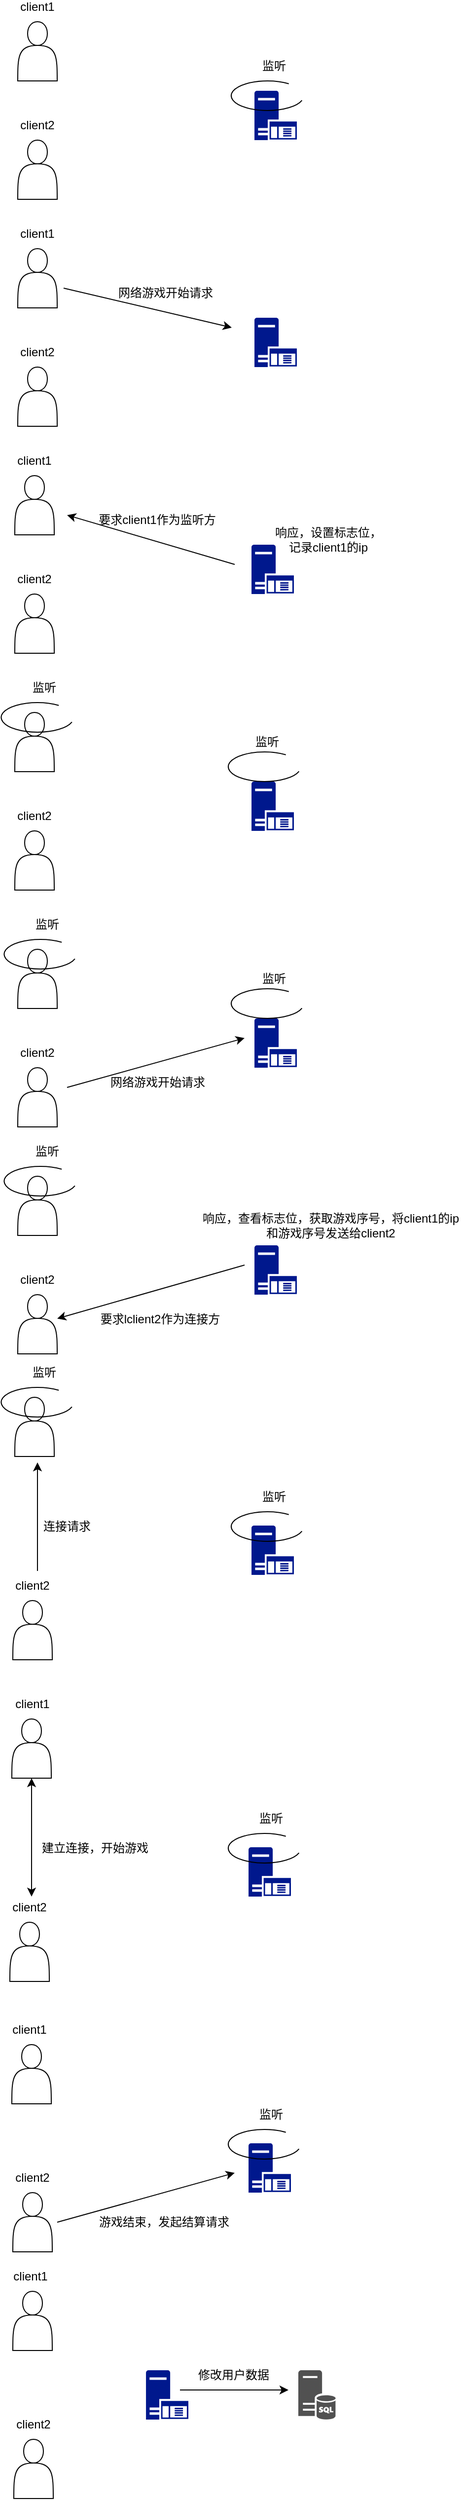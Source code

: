 <mxfile version="21.0.6" type="device"><diagram name="第 1 页" id="1jJIYST1PDgpe_u6DUjH"><mxGraphModel dx="894" dy="435" grid="1" gridSize="10" guides="1" tooltips="1" connect="1" arrows="1" fold="1" page="1" pageScale="1" pageWidth="827" pageHeight="1169" math="0" shadow="0"><root><mxCell id="0"/><mxCell id="1" parent="0"/><mxCell id="INaKilsSdPWoNhUfWWga-7" value="" style="sketch=0;aspect=fixed;pointerEvents=1;shadow=0;dashed=0;html=1;strokeColor=none;labelPosition=center;verticalLabelPosition=bottom;verticalAlign=top;align=center;fillColor=#00188D;shape=mxgraph.mscae.enterprise.application_server" vertex="1" parent="1"><mxGeometry x="470" y="460" width="43" height="50" as="geometry"/></mxCell><mxCell id="INaKilsSdPWoNhUfWWga-11" value="" style="shape=actor;whiteSpace=wrap;html=1;" vertex="1" parent="1"><mxGeometry x="230" y="390" width="40" height="60" as="geometry"/></mxCell><mxCell id="INaKilsSdPWoNhUfWWga-12" value="" style="shape=actor;whiteSpace=wrap;html=1;" vertex="1" parent="1"><mxGeometry x="230" y="510" width="40" height="60" as="geometry"/></mxCell><mxCell id="INaKilsSdPWoNhUfWWga-14" value="" style="verticalLabelPosition=bottom;verticalAlign=top;html=1;shape=mxgraph.basic.arc;startAngle=0.3;endAngle=0.1;" vertex="1" parent="1"><mxGeometry x="446.5" y="450" width="73.5" height="30" as="geometry"/></mxCell><mxCell id="INaKilsSdPWoNhUfWWga-18" value="监听" style="text;strokeColor=none;align=center;fillColor=none;html=1;verticalAlign=middle;whiteSpace=wrap;rounded=0;" vertex="1" parent="1"><mxGeometry x="470" y="430" width="40" height="10" as="geometry"/></mxCell><mxCell id="INaKilsSdPWoNhUfWWga-19" value="" style="sketch=0;aspect=fixed;pointerEvents=1;shadow=0;dashed=0;html=1;strokeColor=none;labelPosition=center;verticalLabelPosition=bottom;verticalAlign=top;align=center;fillColor=#00188D;shape=mxgraph.mscae.enterprise.application_server" vertex="1" parent="1"><mxGeometry x="470" y="690" width="43" height="50" as="geometry"/></mxCell><mxCell id="INaKilsSdPWoNhUfWWga-20" value="" style="shape=actor;whiteSpace=wrap;html=1;" vertex="1" parent="1"><mxGeometry x="230" y="620" width="40" height="60" as="geometry"/></mxCell><mxCell id="INaKilsSdPWoNhUfWWga-21" value="" style="shape=actor;whiteSpace=wrap;html=1;" vertex="1" parent="1"><mxGeometry x="230" y="740" width="40" height="60" as="geometry"/></mxCell><mxCell id="INaKilsSdPWoNhUfWWga-23" value="网络游戏开始请求" style="text;strokeColor=none;align=center;fillColor=none;html=1;verticalAlign=middle;whiteSpace=wrap;rounded=0;" vertex="1" parent="1"><mxGeometry x="330" y="660" width="100" height="10" as="geometry"/></mxCell><mxCell id="INaKilsSdPWoNhUfWWga-25" value="" style="endArrow=classic;html=1;rounded=0;" edge="1" parent="1"><mxGeometry width="50" height="50" relative="1" as="geometry"><mxPoint x="276.5" y="660" as="sourcePoint"/><mxPoint x="447" y="700" as="targetPoint"/></mxGeometry></mxCell><mxCell id="INaKilsSdPWoNhUfWWga-28" value="client1" style="text;strokeColor=none;align=center;fillColor=none;html=1;verticalAlign=middle;whiteSpace=wrap;rounded=0;" vertex="1" parent="1"><mxGeometry x="235" y="370" width="30" height="10" as="geometry"/></mxCell><mxCell id="INaKilsSdPWoNhUfWWga-29" value="client2" style="text;strokeColor=none;align=center;fillColor=none;html=1;verticalAlign=middle;whiteSpace=wrap;rounded=0;" vertex="1" parent="1"><mxGeometry x="235" y="720" width="30" height="10" as="geometry"/></mxCell><mxCell id="INaKilsSdPWoNhUfWWga-30" value="client1" style="text;strokeColor=none;align=center;fillColor=none;html=1;verticalAlign=middle;whiteSpace=wrap;rounded=0;" vertex="1" parent="1"><mxGeometry x="235" y="600" width="30" height="10" as="geometry"/></mxCell><mxCell id="INaKilsSdPWoNhUfWWga-31" value="client2" style="text;strokeColor=none;align=center;fillColor=none;html=1;verticalAlign=middle;whiteSpace=wrap;rounded=0;" vertex="1" parent="1"><mxGeometry x="235" y="490" width="30" height="10" as="geometry"/></mxCell><mxCell id="INaKilsSdPWoNhUfWWga-33" value="" style="sketch=0;aspect=fixed;pointerEvents=1;shadow=0;dashed=0;html=1;strokeColor=none;labelPosition=center;verticalLabelPosition=bottom;verticalAlign=top;align=center;fillColor=#00188D;shape=mxgraph.mscae.enterprise.application_server" vertex="1" parent="1"><mxGeometry x="467" y="920" width="43" height="50" as="geometry"/></mxCell><mxCell id="INaKilsSdPWoNhUfWWga-34" value="" style="shape=actor;whiteSpace=wrap;html=1;" vertex="1" parent="1"><mxGeometry x="227" y="850" width="40" height="60" as="geometry"/></mxCell><mxCell id="INaKilsSdPWoNhUfWWga-35" value="" style="shape=actor;whiteSpace=wrap;html=1;" vertex="1" parent="1"><mxGeometry x="227" y="970" width="40" height="60" as="geometry"/></mxCell><mxCell id="INaKilsSdPWoNhUfWWga-36" value="要求client1作为监听方" style="text;strokeColor=none;align=center;fillColor=none;html=1;verticalAlign=middle;whiteSpace=wrap;rounded=0;" vertex="1" parent="1"><mxGeometry x="310" y="890" width="123" height="10" as="geometry"/></mxCell><mxCell id="INaKilsSdPWoNhUfWWga-37" value="" style="endArrow=classic;html=1;rounded=0;" edge="1" parent="1"><mxGeometry width="50" height="50" relative="1" as="geometry"><mxPoint x="450" y="940" as="sourcePoint"/><mxPoint x="280" y="890" as="targetPoint"/></mxGeometry></mxCell><mxCell id="INaKilsSdPWoNhUfWWga-38" value="client2" style="text;strokeColor=none;align=center;fillColor=none;html=1;verticalAlign=middle;whiteSpace=wrap;rounded=0;" vertex="1" parent="1"><mxGeometry x="232" y="950" width="30" height="10" as="geometry"/></mxCell><mxCell id="INaKilsSdPWoNhUfWWga-39" value="client1" style="text;strokeColor=none;align=center;fillColor=none;html=1;verticalAlign=middle;whiteSpace=wrap;rounded=0;" vertex="1" parent="1"><mxGeometry x="232" y="830" width="30" height="10" as="geometry"/></mxCell><mxCell id="INaKilsSdPWoNhUfWWga-40" value="响应，设置标志位，记录client1的ip" style="text;strokeColor=none;align=center;fillColor=none;html=1;verticalAlign=middle;whiteSpace=wrap;rounded=0;" vertex="1" parent="1"><mxGeometry x="490" y="900" width="110" height="30" as="geometry"/></mxCell><mxCell id="INaKilsSdPWoNhUfWWga-41" value="" style="sketch=0;aspect=fixed;pointerEvents=1;shadow=0;dashed=0;html=1;strokeColor=none;labelPosition=center;verticalLabelPosition=bottom;verticalAlign=top;align=center;fillColor=#00188D;shape=mxgraph.mscae.enterprise.application_server" vertex="1" parent="1"><mxGeometry x="467" y="1160" width="43" height="50" as="geometry"/></mxCell><mxCell id="INaKilsSdPWoNhUfWWga-42" value="" style="shape=actor;whiteSpace=wrap;html=1;" vertex="1" parent="1"><mxGeometry x="227" y="1090" width="40" height="60" as="geometry"/></mxCell><mxCell id="INaKilsSdPWoNhUfWWga-43" value="" style="shape=actor;whiteSpace=wrap;html=1;" vertex="1" parent="1"><mxGeometry x="227" y="1210" width="40" height="60" as="geometry"/></mxCell><mxCell id="INaKilsSdPWoNhUfWWga-44" value="" style="verticalLabelPosition=bottom;verticalAlign=top;html=1;shape=mxgraph.basic.arc;startAngle=0.3;endAngle=0.1;" vertex="1" parent="1"><mxGeometry x="443.5" y="1130" width="73.5" height="30" as="geometry"/></mxCell><mxCell id="INaKilsSdPWoNhUfWWga-45" value="监听" style="text;strokeColor=none;align=center;fillColor=none;html=1;verticalAlign=middle;whiteSpace=wrap;rounded=0;" vertex="1" parent="1"><mxGeometry x="463.25" y="1115" width="40" height="10" as="geometry"/></mxCell><mxCell id="INaKilsSdPWoNhUfWWga-47" value="client2" style="text;strokeColor=none;align=center;fillColor=none;html=1;verticalAlign=middle;whiteSpace=wrap;rounded=0;" vertex="1" parent="1"><mxGeometry x="232" y="1190" width="30" height="10" as="geometry"/></mxCell><mxCell id="INaKilsSdPWoNhUfWWga-55" value="" style="verticalLabelPosition=bottom;verticalAlign=top;html=1;shape=mxgraph.basic.arc;startAngle=0.3;endAngle=0.1;" vertex="1" parent="1"><mxGeometry x="213.25" y="1080" width="73.5" height="30" as="geometry"/></mxCell><mxCell id="INaKilsSdPWoNhUfWWga-56" value="监听" style="text;strokeColor=none;align=center;fillColor=none;html=1;verticalAlign=middle;whiteSpace=wrap;rounded=0;" vertex="1" parent="1"><mxGeometry x="236.75" y="1060" width="40" height="10" as="geometry"/></mxCell><mxCell id="INaKilsSdPWoNhUfWWga-57" value="" style="sketch=0;aspect=fixed;pointerEvents=1;shadow=0;dashed=0;html=1;strokeColor=none;labelPosition=center;verticalLabelPosition=bottom;verticalAlign=top;align=center;fillColor=#00188D;shape=mxgraph.mscae.enterprise.application_server" vertex="1" parent="1"><mxGeometry x="470" y="1400" width="43" height="50" as="geometry"/></mxCell><mxCell id="INaKilsSdPWoNhUfWWga-58" value="" style="shape=actor;whiteSpace=wrap;html=1;" vertex="1" parent="1"><mxGeometry x="230" y="1330" width="40" height="60" as="geometry"/></mxCell><mxCell id="INaKilsSdPWoNhUfWWga-59" value="" style="shape=actor;whiteSpace=wrap;html=1;" vertex="1" parent="1"><mxGeometry x="230" y="1450" width="40" height="60" as="geometry"/></mxCell><mxCell id="INaKilsSdPWoNhUfWWga-60" value="" style="verticalLabelPosition=bottom;verticalAlign=top;html=1;shape=mxgraph.basic.arc;startAngle=0.3;endAngle=0.1;" vertex="1" parent="1"><mxGeometry x="446.5" y="1370" width="73.5" height="30" as="geometry"/></mxCell><mxCell id="INaKilsSdPWoNhUfWWga-61" value="监听" style="text;strokeColor=none;align=center;fillColor=none;html=1;verticalAlign=middle;whiteSpace=wrap;rounded=0;" vertex="1" parent="1"><mxGeometry x="470" y="1355" width="40" height="10" as="geometry"/></mxCell><mxCell id="INaKilsSdPWoNhUfWWga-62" value="client2" style="text;strokeColor=none;align=center;fillColor=none;html=1;verticalAlign=middle;whiteSpace=wrap;rounded=0;" vertex="1" parent="1"><mxGeometry x="235" y="1430" width="30" height="10" as="geometry"/></mxCell><mxCell id="INaKilsSdPWoNhUfWWga-63" value="" style="verticalLabelPosition=bottom;verticalAlign=top;html=1;shape=mxgraph.basic.arc;startAngle=0.3;endAngle=0.1;" vertex="1" parent="1"><mxGeometry x="216.25" y="1320" width="73.5" height="30" as="geometry"/></mxCell><mxCell id="INaKilsSdPWoNhUfWWga-64" value="监听" style="text;strokeColor=none;align=center;fillColor=none;html=1;verticalAlign=middle;whiteSpace=wrap;rounded=0;" vertex="1" parent="1"><mxGeometry x="239.75" y="1300" width="40" height="10" as="geometry"/></mxCell><mxCell id="INaKilsSdPWoNhUfWWga-65" value="网络游戏开始请求" style="text;strokeColor=none;align=center;fillColor=none;html=1;verticalAlign=middle;whiteSpace=wrap;rounded=0;" vertex="1" parent="1"><mxGeometry x="321.5" y="1460" width="100" height="10" as="geometry"/></mxCell><mxCell id="INaKilsSdPWoNhUfWWga-66" value="" style="endArrow=classic;html=1;rounded=0;" edge="1" parent="1"><mxGeometry width="50" height="50" relative="1" as="geometry"><mxPoint x="280" y="1470" as="sourcePoint"/><mxPoint x="460" y="1420" as="targetPoint"/></mxGeometry></mxCell><mxCell id="INaKilsSdPWoNhUfWWga-67" value="" style="sketch=0;aspect=fixed;pointerEvents=1;shadow=0;dashed=0;html=1;strokeColor=none;labelPosition=center;verticalLabelPosition=bottom;verticalAlign=top;align=center;fillColor=#00188D;shape=mxgraph.mscae.enterprise.application_server" vertex="1" parent="1"><mxGeometry x="470" y="1630" width="43" height="50" as="geometry"/></mxCell><mxCell id="INaKilsSdPWoNhUfWWga-68" value="" style="shape=actor;whiteSpace=wrap;html=1;" vertex="1" parent="1"><mxGeometry x="230" y="1560" width="40" height="60" as="geometry"/></mxCell><mxCell id="INaKilsSdPWoNhUfWWga-69" value="" style="shape=actor;whiteSpace=wrap;html=1;" vertex="1" parent="1"><mxGeometry x="230" y="1680" width="40" height="60" as="geometry"/></mxCell><mxCell id="INaKilsSdPWoNhUfWWga-71" value="响应，查看标志位，获取游戏序号，将client1的ip和游戏序号发送给client2" style="text;strokeColor=none;align=center;fillColor=none;html=1;verticalAlign=middle;whiteSpace=wrap;rounded=0;" vertex="1" parent="1"><mxGeometry x="415" y="1590" width="265" height="40" as="geometry"/></mxCell><mxCell id="INaKilsSdPWoNhUfWWga-72" value="client2" style="text;strokeColor=none;align=center;fillColor=none;html=1;verticalAlign=middle;whiteSpace=wrap;rounded=0;" vertex="1" parent="1"><mxGeometry x="235" y="1660" width="30" height="10" as="geometry"/></mxCell><mxCell id="INaKilsSdPWoNhUfWWga-73" value="" style="verticalLabelPosition=bottom;verticalAlign=top;html=1;shape=mxgraph.basic.arc;startAngle=0.3;endAngle=0.1;" vertex="1" parent="1"><mxGeometry x="216.25" y="1550" width="73.5" height="30" as="geometry"/></mxCell><mxCell id="INaKilsSdPWoNhUfWWga-74" value="监听" style="text;strokeColor=none;align=center;fillColor=none;html=1;verticalAlign=middle;whiteSpace=wrap;rounded=0;" vertex="1" parent="1"><mxGeometry x="239.75" y="1530" width="40" height="10" as="geometry"/></mxCell><mxCell id="INaKilsSdPWoNhUfWWga-75" value="要求lclient2作为连接方" style="text;strokeColor=none;align=center;fillColor=none;html=1;verticalAlign=middle;whiteSpace=wrap;rounded=0;" vertex="1" parent="1"><mxGeometry x="310" y="1700" width="128.5" height="10" as="geometry"/></mxCell><mxCell id="INaKilsSdPWoNhUfWWga-76" value="" style="endArrow=classic;html=1;rounded=0;" edge="1" parent="1" target="INaKilsSdPWoNhUfWWga-69"><mxGeometry width="50" height="50" relative="1" as="geometry"><mxPoint x="460" y="1650" as="sourcePoint"/><mxPoint x="280" y="1730" as="targetPoint"/></mxGeometry></mxCell><mxCell id="INaKilsSdPWoNhUfWWga-78" value="" style="sketch=0;aspect=fixed;pointerEvents=1;shadow=0;dashed=0;html=1;strokeColor=none;labelPosition=center;verticalLabelPosition=bottom;verticalAlign=top;align=center;fillColor=#00188D;shape=mxgraph.mscae.enterprise.application_server" vertex="1" parent="1"><mxGeometry x="467" y="1914" width="43" height="50" as="geometry"/></mxCell><mxCell id="INaKilsSdPWoNhUfWWga-79" value="" style="shape=actor;whiteSpace=wrap;html=1;" vertex="1" parent="1"><mxGeometry x="227" y="1784" width="40" height="60" as="geometry"/></mxCell><mxCell id="INaKilsSdPWoNhUfWWga-80" value="" style="shape=actor;whiteSpace=wrap;html=1;" vertex="1" parent="1"><mxGeometry x="225" y="1990" width="40" height="60" as="geometry"/></mxCell><mxCell id="INaKilsSdPWoNhUfWWga-82" value="client2" style="text;strokeColor=none;align=center;fillColor=none;html=1;verticalAlign=middle;whiteSpace=wrap;rounded=0;" vertex="1" parent="1"><mxGeometry x="230" y="1970" width="30" height="10" as="geometry"/></mxCell><mxCell id="INaKilsSdPWoNhUfWWga-83" value="" style="verticalLabelPosition=bottom;verticalAlign=top;html=1;shape=mxgraph.basic.arc;startAngle=0.3;endAngle=0.1;" vertex="1" parent="1"><mxGeometry x="213.25" y="1774" width="73.5" height="30" as="geometry"/></mxCell><mxCell id="INaKilsSdPWoNhUfWWga-84" value="监听" style="text;strokeColor=none;align=center;fillColor=none;html=1;verticalAlign=middle;whiteSpace=wrap;rounded=0;" vertex="1" parent="1"><mxGeometry x="236.75" y="1754" width="40" height="10" as="geometry"/></mxCell><mxCell id="INaKilsSdPWoNhUfWWga-89" value="" style="verticalLabelPosition=bottom;verticalAlign=top;html=1;shape=mxgraph.basic.arc;startAngle=0.3;endAngle=0.1;" vertex="1" parent="1"><mxGeometry x="446.5" y="1900" width="73.5" height="30" as="geometry"/></mxCell><mxCell id="INaKilsSdPWoNhUfWWga-90" value="监听" style="text;strokeColor=none;align=center;fillColor=none;html=1;verticalAlign=middle;whiteSpace=wrap;rounded=0;" vertex="1" parent="1"><mxGeometry x="470" y="1880" width="40" height="10" as="geometry"/></mxCell><mxCell id="INaKilsSdPWoNhUfWWga-91" value="" style="endArrow=classic;html=1;rounded=0;" edge="1" parent="1"><mxGeometry width="50" height="50" relative="1" as="geometry"><mxPoint x="250" y="1960" as="sourcePoint"/><mxPoint x="250" y="1850" as="targetPoint"/></mxGeometry></mxCell><mxCell id="INaKilsSdPWoNhUfWWga-92" value="连接请求" style="text;strokeColor=none;align=center;fillColor=none;html=1;verticalAlign=middle;whiteSpace=wrap;rounded=0;" vertex="1" parent="1"><mxGeometry x="249.75" y="1910" width="60.25" height="10" as="geometry"/></mxCell><mxCell id="INaKilsSdPWoNhUfWWga-93" value="" style="sketch=0;aspect=fixed;pointerEvents=1;shadow=0;dashed=0;html=1;strokeColor=none;labelPosition=center;verticalLabelPosition=bottom;verticalAlign=top;align=center;fillColor=#00188D;shape=mxgraph.mscae.enterprise.application_server" vertex="1" parent="1"><mxGeometry x="464" y="2240" width="43" height="50" as="geometry"/></mxCell><mxCell id="INaKilsSdPWoNhUfWWga-94" value="" style="shape=actor;whiteSpace=wrap;html=1;" vertex="1" parent="1"><mxGeometry x="224" y="2110" width="40" height="60" as="geometry"/></mxCell><mxCell id="INaKilsSdPWoNhUfWWga-95" value="" style="shape=actor;whiteSpace=wrap;html=1;" vertex="1" parent="1"><mxGeometry x="222" y="2316" width="40" height="60" as="geometry"/></mxCell><mxCell id="INaKilsSdPWoNhUfWWga-96" value="client2" style="text;strokeColor=none;align=center;fillColor=none;html=1;verticalAlign=middle;whiteSpace=wrap;rounded=0;" vertex="1" parent="1"><mxGeometry x="227" y="2296" width="30" height="10" as="geometry"/></mxCell><mxCell id="INaKilsSdPWoNhUfWWga-99" value="" style="verticalLabelPosition=bottom;verticalAlign=top;html=1;shape=mxgraph.basic.arc;startAngle=0.3;endAngle=0.1;" vertex="1" parent="1"><mxGeometry x="443.5" y="2226" width="73.5" height="30" as="geometry"/></mxCell><mxCell id="INaKilsSdPWoNhUfWWga-100" value="监听" style="text;strokeColor=none;align=center;fillColor=none;html=1;verticalAlign=middle;whiteSpace=wrap;rounded=0;" vertex="1" parent="1"><mxGeometry x="467" y="2206" width="40" height="10" as="geometry"/></mxCell><mxCell id="INaKilsSdPWoNhUfWWga-102" value="建立连接，开始游戏" style="text;strokeColor=none;align=center;fillColor=none;html=1;verticalAlign=middle;whiteSpace=wrap;rounded=0;" vertex="1" parent="1"><mxGeometry x="246.75" y="2236" width="123.25" height="10" as="geometry"/></mxCell><mxCell id="INaKilsSdPWoNhUfWWga-103" value="" style="endArrow=classic;startArrow=classic;html=1;rounded=0;entryX=0.5;entryY=1;entryDx=0;entryDy=0;" edge="1" parent="1" target="INaKilsSdPWoNhUfWWga-94"><mxGeometry width="50" height="50" relative="1" as="geometry"><mxPoint x="244" y="2290" as="sourcePoint"/><mxPoint x="257" y="2206" as="targetPoint"/></mxGeometry></mxCell><mxCell id="INaKilsSdPWoNhUfWWga-104" value="" style="sketch=0;aspect=fixed;pointerEvents=1;shadow=0;dashed=0;html=1;strokeColor=none;labelPosition=center;verticalLabelPosition=bottom;verticalAlign=top;align=center;fillColor=#00188D;shape=mxgraph.mscae.enterprise.application_server" vertex="1" parent="1"><mxGeometry x="464" y="2540" width="43" height="50" as="geometry"/></mxCell><mxCell id="INaKilsSdPWoNhUfWWga-105" value="" style="shape=actor;whiteSpace=wrap;html=1;" vertex="1" parent="1"><mxGeometry x="224" y="2440" width="40" height="60" as="geometry"/></mxCell><mxCell id="INaKilsSdPWoNhUfWWga-106" value="" style="shape=actor;whiteSpace=wrap;html=1;" vertex="1" parent="1"><mxGeometry x="225" y="2590" width="40" height="60" as="geometry"/></mxCell><mxCell id="INaKilsSdPWoNhUfWWga-107" value="client2" style="text;strokeColor=none;align=center;fillColor=none;html=1;verticalAlign=middle;whiteSpace=wrap;rounded=0;" vertex="1" parent="1"><mxGeometry x="230" y="2570" width="30" height="10" as="geometry"/></mxCell><mxCell id="INaKilsSdPWoNhUfWWga-108" value="" style="verticalLabelPosition=bottom;verticalAlign=top;html=1;shape=mxgraph.basic.arc;startAngle=0.3;endAngle=0.1;" vertex="1" parent="1"><mxGeometry x="443.5" y="2526" width="73.5" height="30" as="geometry"/></mxCell><mxCell id="INaKilsSdPWoNhUfWWga-109" value="监听" style="text;strokeColor=none;align=center;fillColor=none;html=1;verticalAlign=middle;whiteSpace=wrap;rounded=0;" vertex="1" parent="1"><mxGeometry x="467" y="2506" width="40" height="10" as="geometry"/></mxCell><mxCell id="INaKilsSdPWoNhUfWWga-110" value="游戏结束，发起结算请求" style="text;strokeColor=none;align=center;fillColor=none;html=1;verticalAlign=middle;whiteSpace=wrap;rounded=0;" vertex="1" parent="1"><mxGeometry x="306.75" y="2615" width="143.25" height="10" as="geometry"/></mxCell><mxCell id="INaKilsSdPWoNhUfWWga-112" value="client1" style="text;strokeColor=none;align=center;fillColor=none;html=1;verticalAlign=middle;whiteSpace=wrap;rounded=0;" vertex="1" parent="1"><mxGeometry x="230" y="2090" width="30" height="10" as="geometry"/></mxCell><mxCell id="INaKilsSdPWoNhUfWWga-113" value="client1" style="text;strokeColor=none;align=center;fillColor=none;html=1;verticalAlign=middle;whiteSpace=wrap;rounded=0;" vertex="1" parent="1"><mxGeometry x="227" y="2420" width="30" height="10" as="geometry"/></mxCell><mxCell id="INaKilsSdPWoNhUfWWga-114" value="" style="endArrow=classic;html=1;rounded=0;" edge="1" parent="1"><mxGeometry width="50" height="50" relative="1" as="geometry"><mxPoint x="270" y="2620" as="sourcePoint"/><mxPoint x="450" y="2570" as="targetPoint"/></mxGeometry></mxCell><mxCell id="INaKilsSdPWoNhUfWWga-115" value="" style="sketch=0;aspect=fixed;pointerEvents=1;shadow=0;dashed=0;html=1;strokeColor=none;labelPosition=center;verticalLabelPosition=bottom;verticalAlign=top;align=center;fillColor=#00188D;shape=mxgraph.mscae.enterprise.application_server" vertex="1" parent="1"><mxGeometry x="360" y="2770" width="43" height="50" as="geometry"/></mxCell><mxCell id="INaKilsSdPWoNhUfWWga-116" value="" style="shape=actor;whiteSpace=wrap;html=1;" vertex="1" parent="1"><mxGeometry x="225" y="2690" width="40" height="60" as="geometry"/></mxCell><mxCell id="INaKilsSdPWoNhUfWWga-117" value="" style="shape=actor;whiteSpace=wrap;html=1;" vertex="1" parent="1"><mxGeometry x="226" y="2840" width="40" height="60" as="geometry"/></mxCell><mxCell id="INaKilsSdPWoNhUfWWga-118" value="client2" style="text;strokeColor=none;align=center;fillColor=none;html=1;verticalAlign=middle;whiteSpace=wrap;rounded=0;" vertex="1" parent="1"><mxGeometry x="231" y="2820" width="30" height="10" as="geometry"/></mxCell><mxCell id="INaKilsSdPWoNhUfWWga-120" value="修改用户数据" style="text;strokeColor=none;align=center;fillColor=none;html=1;verticalAlign=middle;whiteSpace=wrap;rounded=0;" vertex="1" parent="1"><mxGeometry x="408" y="2770" width="82" height="10" as="geometry"/></mxCell><mxCell id="INaKilsSdPWoNhUfWWga-122" value="client1" style="text;strokeColor=none;align=center;fillColor=none;html=1;verticalAlign=middle;whiteSpace=wrap;rounded=0;" vertex="1" parent="1"><mxGeometry x="228" y="2670" width="30" height="10" as="geometry"/></mxCell><mxCell id="INaKilsSdPWoNhUfWWga-124" value="" style="sketch=0;pointerEvents=1;shadow=0;dashed=0;html=1;strokeColor=none;labelPosition=center;verticalLabelPosition=bottom;verticalAlign=top;align=center;fillColor=#515151;shape=mxgraph.mscae.system_center.central_administration_site_sql" vertex="1" parent="1"><mxGeometry x="514.5" y="2770" width="38" height="50" as="geometry"/></mxCell><mxCell id="INaKilsSdPWoNhUfWWga-125" value="" style="endArrow=classic;html=1;rounded=0;" edge="1" parent="1"><mxGeometry width="50" height="50" relative="1" as="geometry"><mxPoint x="394.5" y="2790" as="sourcePoint"/><mxPoint x="504.5" y="2790" as="targetPoint"/></mxGeometry></mxCell></root></mxGraphModel></diagram></mxfile>